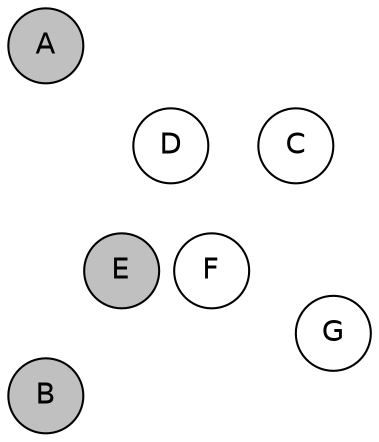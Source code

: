 
graph {

layout = circo;
mindist = .1

node [shape = circle, fontname = Helvetica, margin = 0, style = filled]
edge [style=invis]

subgraph 1 {
	E -- F -- F# -- G -- G# -- A -- A# -- B -- C -- C# -- D -- D# -- E
}

C [fillcolor = white];
C# [fillcolor = gray];
D [fillcolor = white];
D# [fillcolor = gray];
E [fillcolor = gray];
F [fillcolor = white];
F# [fillcolor = white];
G [fillcolor = white];
G# [fillcolor = cadetblue1];
A [fillcolor = gray];
A# [fillcolor = gray];
B [fillcolor = gray];
}
